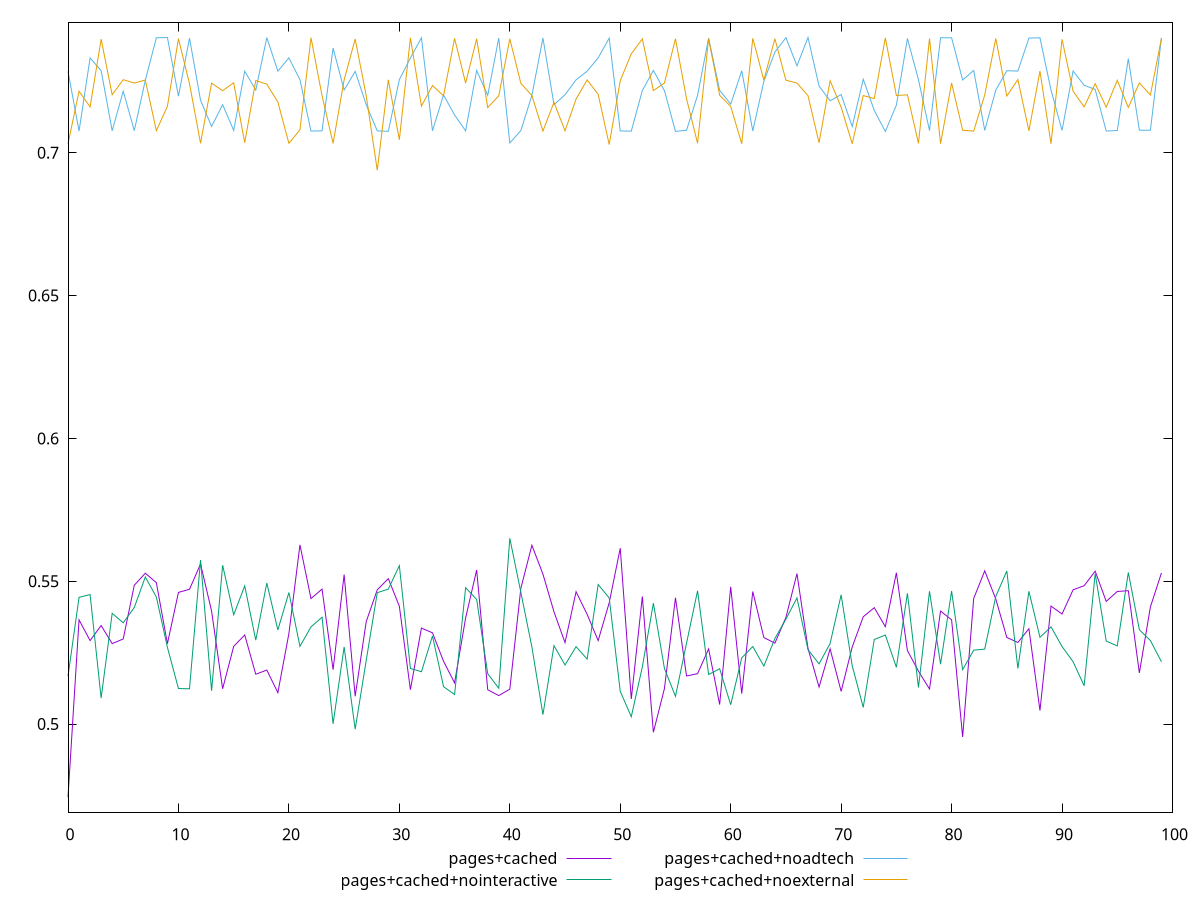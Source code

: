 $_0 <<EOF
0.47440371886655186
0.5364721376723108
0.5292119447665375
0.5344838332495165
0.5281631527460228
0.5297857660238133
0.5485891907187216
0.5528075294110697
0.5494864625422919
0.5281202488702734
0.5460859450335545
0.5471811289113946
0.5560218885928385
0.5395320410124193
0.5123539506672103
0.5271807841003104
0.5311769045974251
0.5174312352735091
0.5188914192793123
0.5109805361565897
0.5316776722562735
0.5627400818883896
0.54391897505464
0.5472455973025235
0.51902610933273
0.5523156030913193
0.5097268916030743
0.5358674497821861
0.5469971940109921
0.5509047598090454
0.5412437182808238
0.5120261242844056
0.5336043110277294
0.5319331383890041
0.5219831903092225
0.5144091049717511
0.5371429261513591
0.553931507100105
0.5120035506770519
0.5099631466373321
0.5122013642496409
0.5475204642848785
0.5625963835070691
0.5524921956656742
0.5392870260527125
0.5285011701215232
0.5463242654903906
0.5384096333930913
0.5292145007239211
0.5424608415066846
0.5615600992908186
0.5087766037636426
0.5446473179745045
0.4971036237238849
0.5124138549051633
0.5441992980428481
0.5168333121964261
0.5176263247115646
0.5262984043268605
0.5068379570370167
0.5480466644376012
0.51066491292184
0.5463869883361315
0.5303069597460984
0.5283087941778103
0.5373096958477815
0.5526733153442259
0.5264343972917888
0.512965099041939
0.5263095638491403
0.511438323035245
0.5269506653677517
0.5375622997058741
0.5407445075963863
0.534091541672408
0.5529550755786196
0.5257253159639705
0.5185173443004217
0.512265930238783
0.5395485166606628
0.5364956969536111
0.4954670158089982
0.5439524465701633
0.5536465990003874
0.5437795029909827
0.5303148989313695
0.5285540115946906
0.5333777344292752
0.5047275222150499
0.5413008017814107
0.5385275506179069
0.5470015436580747
0.5484323627456417
0.5535194980619376
0.5429339901565023
0.5464129561999247
0.5466830870728875
0.5178992267389461
0.5410137798265383
0.5528962981975835
EOF
$_1 <<EOF
0.5167557242399548
0.544367075942838
0.5453342654051575
0.509093766574193
0.5387581086628458
0.5354357251792929
0.5408120672823182
0.5514963782589237
0.5444715714386419
0.5268442477205025
0.51243481164216
0.5123446920653327
0.5574491476832759
0.5116229626744215
0.5556150979646584
0.5382532472705566
0.5483749150584525
0.5293596696874558
0.5493889569403068
0.5329490434602201
0.5460595637608885
0.5271996836678526
0.5340220353071841
0.5374140740082075
0.5000687440772615
0.5269978710947953
0.4981973987692562
0.5222715765092453
0.5459885821343637
0.5472441480316642
0.5554525322016572
0.5194519385723463
0.518322239322029
0.5308331031869511
0.5130935392632012
0.5103312393816092
0.5477511421512856
0.5436045263019303
0.5176147734776242
0.5125452300648139
0.5650438794600615
0.54609778637614
0.5269645336676085
0.5032889653943039
0.5274409766548859
0.5206884901196023
0.52709598912192
0.5227428825331253
0.5488297684015427
0.5441513448721402
0.5114509629619945
0.5025556931718461
0.5200163978363945
0.5423288362360905
0.5194629440633259
0.509702701822269
0.5282729888412707
0.5466537190796842
0.5173339935144928
0.5193679934994018
0.5067561576489916
0.523172965468209
0.5271351191155068
0.5202793347292766
0.5299265662237067
0.5367480456287395
0.5441509396175729
0.5260397608084191
0.5210617383441154
0.5282018717808153
0.5452454816055955
0.5204565999158026
0.5058334488874238
0.5296046207236247
0.5311601444483078
0.5198749344782121
0.545795740020258
0.5128007735956329
0.5464854304204596
0.5209571427915413
0.5465582619287599
0.5190315406906811
0.5258610962034406
0.5262328819168736
0.5446671496404872
0.5535879811798501
0.5194732338566415
0.5464889396861483
0.5303763840381148
0.5340251075166647
0.5271313960551413
0.5218170833645441
0.5133947437898229
0.552674053021259
0.5290373901116293
0.5273550278087007
0.553071694277173
0.5330234033572029
0.5292273335371389
0.5217976436221147
EOF
$_2 <<EOF
0.7285173175339259
0.70763042547358
0.7332010317506317
0.728757466128572
0.7077051635732932
0.7215878879983759
0.707739908223692
0.7253940901888075
0.740263836023683
0.7403707438680877
0.7198285007072187
0.7401385748190293
0.718409752999921
0.7092432543224533
0.7168370854468202
0.7078560222152493
0.7285895790922985
0.7219560843241698
0.7403430303056211
0.7285860774726869
0.7332473993643696
0.7255740863865253
0.7076022398980882
0.7077048495446969
0.7366568795389301
0.7219960425808918
0.7285046034459984
0.7168399008399491
0.7076897153722947
0.7075300918870617
0.725640645410368
0.7331894901383247
0.7402698794639787
0.7077182486760725
0.7202508728115973
0.7132270098859044
0.707697489348249
0.7288201533691911
0.7201042104666788
0.7401668752681669
0.7034513574963634
0.7077796010097714
0.7201003993160497
0.7401988575939084
0.7168397796235064
0.7203510157407416
0.725536736576702
0.7285734355259333
0.7332597389657338
0.7401581568965969
0.707660991672218
0.7075971981252264
0.7218032101749924
0.7288436513898611
0.7217590126080401
0.70751192269912
0.707884403002009
0.7201265828581785
0.7401644595852696
0.7218682505968256
0.7170322153225412
0.7287297776085354
0.7076676629258069
0.7249884380126597
0.7352716516992359
0.7402966077068126
0.730466226345533
0.7403740401103269
0.7233527069656283
0.7182194521560963
0.7203894360805648
0.7092225115570687
0.7257367970382663
0.7148154751128384
0.7074664915109625
0.7166864777467593
0.7400108793408987
0.7255803378940883
0.7077881601077738
0.7402939053649601
0.740269901341812
0.7254923649367001
0.7288262864468642
0.7078250680641807
0.721949654255634
0.728740428714522
0.7286110195690374
0.7401670781757513
0.7402641060187016
0.7219876148258618
0.7078256825183145
0.7286304244212879
0.7236575046343128
0.7221739729024911
0.7076187369068235
0.707810861280351
0.7329687584799847
0.7079207738742739
0.7078935600820582
0.740249179373578
EOF
$_3 <<EOF
0.7031597476378567
0.7215595402133141
0.7160776491208268
0.7397833526245878
0.7203143818940163
0.725601868358957
0.724432011024469
0.725473420153397
0.707746941598082
0.7162989750386589
0.7399573250897743
0.7242136799960419
0.7033133241813314
0.7244064618224448
0.7217410608123157
0.7245296830819057
0.7035322799709701
0.7253126786768224
0.7240204589279017
0.7178008310827977
0.7033027732332401
0.7080401920732489
0.7402875067534762
0.7200195721816292
0.7033045720089757
0.7255173412791742
0.73984403841215
0.7200050356060425
0.6938788094341487
0.7255722263604525
0.7045694670869378
0.7402473940828304
0.7163445028837613
0.7235453861264506
0.7199596436191598
0.74006781829826
0.724404737047241
0.739941067281506
0.7158302972666369
0.7199338217841975
0.7399191339040698
0.7243128117062377
0.720083154485836
0.7076203511092648
0.7176712115040071
0.7076992917782049
0.7188307076045614
0.7255073837896228
0.7204798574747554
0.7028714053341002
0.7252465390878859
0.7346772353116984
0.7398720340727653
0.7217922970082165
0.7244295429573264
0.7399057584321411
0.718957400333138
0.7033539452853965
0.7399665137664252
0.7201312584296906
0.7162474714480039
0.7031721401989307
0.7400768960618782
0.7254326918122311
0.7399712918098288
0.7254090078631475
0.7244302838470094
0.7199878965411515
0.7035017674324229
0.7252340186631551
0.7159835902352252
0.7031817531646308
0.7200456337638337
0.7189990472374084
0.7402282016309383
0.7200714527241717
0.7203011219646842
0.7032887771122202
0.7399976383530918
0.7031913752321103
0.7244609173885118
0.7078942538234991
0.7075971689672176
0.7202319825297744
0.7400496567297293
0.7198762706901951
0.7256624448218738
0.707688917477632
0.72861004562857
0.7031663887808663
0.7397458394687885
0.7215869040379136
0.7160808254718684
0.7242065209623489
0.7159730497946568
0.7253713293846309
0.7158808711299097
0.724458382444532
0.7202481324652555
0.7400863555815087
EOF
set key outside below
set terminal svg
set yrange [0.46908431244167637:0.7456934465352024]
plot $_0 with line title "pages+cached", $_1 with line title "pages+cached+nointeractive", $_2 with line title "pages+cached+noadtech", $_3 with line title "pages+cached+noexternal",